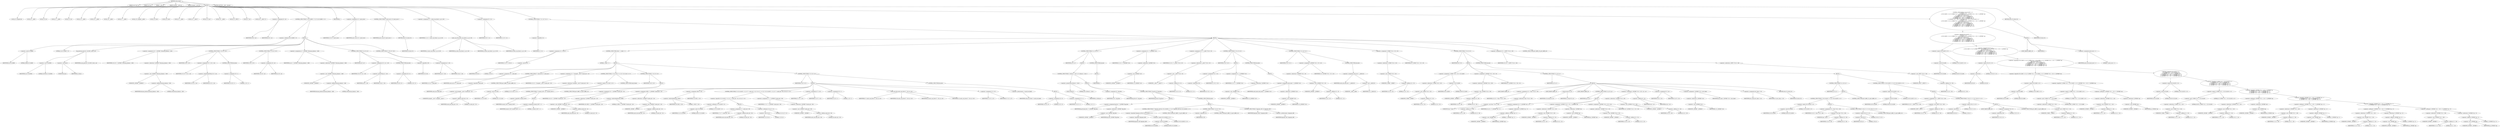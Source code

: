 digraph cache_insert {  
"1000120" [label = "(METHOD,cache_insert)" ]
"1000121" [label = "(PARAM,const char *a1)" ]
"1000122" [label = "(PARAM,void *cp)" ]
"1000123" [label = "(PARAM,__int64 a3)" ]
"1000124" [label = "(PARAM,unsigned __int64 a4)" ]
"1000125" [label = "(PARAM,unsigned __int16 a5)" ]
"1000126" [label = "(BLOCK,,)" ]
"1000127" [label = "(LOCAL,v8: unsigned int)" ]
"1000128" [label = "(LOCAL,v9: __int64)" ]
"1000129" [label = "(LOCAL,v10: int)" ]
"1000130" [label = "(LOCAL,v11: __int64)" ]
"1000131" [label = "(LOCAL,v13: int)" ]
"1000132" [label = "(LOCAL,v14: __int64)" ]
"1000133" [label = "(LOCAL,v15: __int64)" ]
"1000134" [label = "(LOCAL,v16: __int64)" ]
"1000135" [label = "(LOCAL,v17: __int64)" ]
"1000136" [label = "(LOCAL,v18: unsigned __int64)" ]
"1000137" [label = "(LOCAL,v19: bool)" ]
"1000138" [label = "(LOCAL,v20: bool)" ]
"1000139" [label = "(LOCAL,v21: __int64)" ]
"1000140" [label = "(LOCAL,v22: __int64 *)" ]
"1000141" [label = "(LOCAL,v23: char *)" ]
"1000142" [label = "(LOCAL,v24: __int64)" ]
"1000143" [label = "(LOCAL,v25: _BYTE *)" ]
"1000144" [label = "(LOCAL,v27: int)" ]
"1000145" [label = "(LOCAL,v28: __int64 [ 2 ])" ]
"1000146" [label = "(<operator>.assignment,v8 = a5)" ]
"1000147" [label = "(IDENTIFIER,v8,v8 = a5)" ]
"1000148" [label = "(IDENTIFIER,a5,v8 = a5)" ]
"1000149" [label = "(CONTROL_STRUCTURE,if ( (a5 & 0x980) != 0 ),if ( (a5 & 0x980) != 0 ))" ]
"1000150" [label = "(<operator>.notEquals,(a5 & 0x980) != 0)" ]
"1000151" [label = "(<operator>.and,a5 & 0x980)" ]
"1000152" [label = "(IDENTIFIER,a5,a5 & 0x980)" ]
"1000153" [label = "(LITERAL,0x980,a5 & 0x980)" ]
"1000154" [label = "(LITERAL,0,(a5 & 0x980) != 0)" ]
"1000155" [label = "(BLOCK,,)" ]
"1000156" [label = "(log_query,log_query(a5 | 0x10000, (int)a1, cp))" ]
"1000157" [label = "(<operator>.or,a5 | 0x10000)" ]
"1000158" [label = "(IDENTIFIER,a5,a5 | 0x10000)" ]
"1000159" [label = "(LITERAL,0x10000,a5 | 0x10000)" ]
"1000160" [label = "(<operator>.cast,(int)a1)" ]
"1000161" [label = "(UNKNOWN,int,int)" ]
"1000162" [label = "(IDENTIFIER,a1,(int)a1)" ]
"1000163" [label = "(IDENTIFIER,cp,log_query(a5 | 0x10000, (int)a1, cp))" ]
"1000164" [label = "(<operator>.assignment,v18 = *(_QWORD *)(dnsmasq_daemon + 456))" ]
"1000165" [label = "(IDENTIFIER,v18,v18 = *(_QWORD *)(dnsmasq_daemon + 456))" ]
"1000166" [label = "(<operator>.indirection,*(_QWORD *)(dnsmasq_daemon + 456))" ]
"1000167" [label = "(<operator>.cast,(_QWORD *)(dnsmasq_daemon + 456))" ]
"1000168" [label = "(UNKNOWN,_QWORD *,_QWORD *)" ]
"1000169" [label = "(<operator>.addition,dnsmasq_daemon + 456)" ]
"1000170" [label = "(IDENTIFIER,dnsmasq_daemon,dnsmasq_daemon + 456)" ]
"1000171" [label = "(LITERAL,456,dnsmasq_daemon + 456)" ]
"1000172" [label = "(CONTROL_STRUCTURE,if ( v18 ),if ( v18 ))" ]
"1000173" [label = "(IDENTIFIER,v18,if ( v18 ))" ]
"1000174" [label = "(<operator>.assignment,v19 = v18 >= a4)" ]
"1000175" [label = "(IDENTIFIER,v19,v19 = v18 >= a4)" ]
"1000176" [label = "(<operator>.greaterEqualsThan,v18 >= a4)" ]
"1000177" [label = "(IDENTIFIER,v18,v18 >= a4)" ]
"1000178" [label = "(IDENTIFIER,a4,v18 >= a4)" ]
"1000179" [label = "(CONTROL_STRUCTURE,else,else)" ]
"1000180" [label = "(<operator>.assignment,v19 = 1)" ]
"1000181" [label = "(IDENTIFIER,v19,v19 = 1)" ]
"1000182" [label = "(LITERAL,1,v19 = 1)" ]
"1000183" [label = "(CONTROL_STRUCTURE,if ( v19 ),if ( v19 ))" ]
"1000184" [label = "(IDENTIFIER,v19,if ( v19 ))" ]
"1000185" [label = "(<operator>.assignment,v18 = a4)" ]
"1000186" [label = "(IDENTIFIER,v18,v18 = a4)" ]
"1000187" [label = "(IDENTIFIER,a4,v18 = a4)" ]
"1000188" [label = "(<operator>.assignment,a4 = *(_QWORD *)(dnsmasq_daemon + 448))" ]
"1000189" [label = "(IDENTIFIER,a4,a4 = *(_QWORD *)(dnsmasq_daemon + 448))" ]
"1000190" [label = "(<operator>.indirection,*(_QWORD *)(dnsmasq_daemon + 448))" ]
"1000191" [label = "(<operator>.cast,(_QWORD *)(dnsmasq_daemon + 448))" ]
"1000192" [label = "(UNKNOWN,_QWORD *,_QWORD *)" ]
"1000193" [label = "(<operator>.addition,dnsmasq_daemon + 448)" ]
"1000194" [label = "(IDENTIFIER,dnsmasq_daemon,dnsmasq_daemon + 448)" ]
"1000195" [label = "(LITERAL,448,dnsmasq_daemon + 448)" ]
"1000196" [label = "(CONTROL_STRUCTURE,if ( a4 ),if ( a4 ))" ]
"1000197" [label = "(IDENTIFIER,a4,if ( a4 ))" ]
"1000198" [label = "(<operator>.assignment,v20 = a4 > v18)" ]
"1000199" [label = "(IDENTIFIER,v20,v20 = a4 > v18)" ]
"1000200" [label = "(<operator>.greaterThan,a4 > v18)" ]
"1000201" [label = "(IDENTIFIER,a4,a4 > v18)" ]
"1000202" [label = "(IDENTIFIER,v18,a4 > v18)" ]
"1000203" [label = "(CONTROL_STRUCTURE,else,else)" ]
"1000204" [label = "(<operator>.assignment,v20 = 0)" ]
"1000205" [label = "(IDENTIFIER,v20,v20 = 0)" ]
"1000206" [label = "(LITERAL,0,v20 = 0)" ]
"1000207" [label = "(CONTROL_STRUCTURE,if ( !v20 ),if ( !v20 ))" ]
"1000208" [label = "(<operator>.logicalNot,!v20)" ]
"1000209" [label = "(IDENTIFIER,v20,!v20)" ]
"1000210" [label = "(<operator>.assignment,a4 = v18)" ]
"1000211" [label = "(IDENTIFIER,a4,a4 = v18)" ]
"1000212" [label = "(IDENTIFIER,v18,a4 = v18)" ]
"1000213" [label = "(IDENTIFIER,L,)" ]
"1000214" [label = "(<operator>.assignment,v10 = insert_error)" ]
"1000215" [label = "(IDENTIFIER,v10,v10 = insert_error)" ]
"1000216" [label = "(IDENTIFIER,insert_error,v10 = insert_error)" ]
"1000217" [label = "(CONTROL_STRUCTURE,if ( insert_error ),if ( insert_error ))" ]
"1000218" [label = "(IDENTIFIER,insert_error,if ( insert_error ))" ]
"1000219" [label = "(RETURN,return v9;,return v9;)" ]
"1000220" [label = "(IDENTIFIER,v9,return v9;)" ]
"1000221" [label = "(<operator>.assignment,v11 = cache_scan_free(a1, cp, a3, v8))" ]
"1000222" [label = "(IDENTIFIER,v11,v11 = cache_scan_free(a1, cp, a3, v8))" ]
"1000223" [label = "(cache_scan_free,cache_scan_free(a1, cp, a3, v8))" ]
"1000224" [label = "(IDENTIFIER,a1,cache_scan_free(a1, cp, a3, v8))" ]
"1000225" [label = "(IDENTIFIER,cp,cache_scan_free(a1, cp, a3, v8))" ]
"1000226" [label = "(IDENTIFIER,a3,cache_scan_free(a1, cp, a3, v8))" ]
"1000227" [label = "(IDENTIFIER,v8,cache_scan_free(a1, cp, a3, v8))" ]
"1000228" [label = "(<operator>.assignment,v9 = v11)" ]
"1000229" [label = "(IDENTIFIER,v9,v9 = v11)" ]
"1000230" [label = "(IDENTIFIER,v11,v9 = v11)" ]
"1000231" [label = "(CONTROL_STRUCTURE,if ( !v11 ),if ( !v11 ))" ]
"1000232" [label = "(<operator>.logicalNot,!v11)" ]
"1000233" [label = "(IDENTIFIER,v11,!v11)" ]
"1000234" [label = "(BLOCK,,)" ]
"1000235" [label = "(<operator>.assignment,v13 = v8 & 4)" ]
"1000236" [label = "(IDENTIFIER,v13,v13 = v8 & 4)" ]
"1000237" [label = "(<operator>.and,v8 & 4)" ]
"1000238" [label = "(IDENTIFIER,v8,v8 & 4)" ]
"1000239" [label = "(LITERAL,4,v8 & 4)" ]
"1000240" [label = "(CONTROL_STRUCTURE,while ( 1 ),while ( 1 ))" ]
"1000241" [label = "(LITERAL,1,while ( 1 ))" ]
"1000242" [label = "(BLOCK,,)" ]
"1000243" [label = "(<operator>.assignment,v14 = cache_tail)" ]
"1000244" [label = "(IDENTIFIER,v14,v14 = cache_tail)" ]
"1000245" [label = "(IDENTIFIER,cache_tail,v14 = cache_tail)" ]
"1000246" [label = "(CONTROL_STRUCTURE,if ( !cache_tail ),if ( !cache_tail ))" ]
"1000247" [label = "(<operator>.logicalNot,!cache_tail)" ]
"1000248" [label = "(IDENTIFIER,cache_tail,!cache_tail)" ]
"1000249" [label = "(CONTROL_STRUCTURE,goto LABEL_24;,goto LABEL_24;)" ]
"1000250" [label = "(<operator>.assignment,v15 = *(unsigned __int16 *)(cache_tail + 52))" ]
"1000251" [label = "(IDENTIFIER,v15,v15 = *(unsigned __int16 *)(cache_tail + 52))" ]
"1000252" [label = "(<operator>.indirection,*(unsigned __int16 *)(cache_tail + 52))" ]
"1000253" [label = "(<operator>.cast,(unsigned __int16 *)(cache_tail + 52))" ]
"1000254" [label = "(UNKNOWN,unsigned __int16 *,unsigned __int16 *)" ]
"1000255" [label = "(<operator>.addition,cache_tail + 52)" ]
"1000256" [label = "(IDENTIFIER,cache_tail,cache_tail + 52)" ]
"1000257" [label = "(LITERAL,52,cache_tail + 52)" ]
"1000258" [label = "(CONTROL_STRUCTURE,if ( (v15 & 0xC) == 0 ),if ( (v15 & 0xC) == 0 ))" ]
"1000259" [label = "(<operator>.equals,(v15 & 0xC) == 0)" ]
"1000260" [label = "(<operator>.and,v15 & 0xC)" ]
"1000261" [label = "(IDENTIFIER,v15,v15 & 0xC)" ]
"1000262" [label = "(LITERAL,0xC,v15 & 0xC)" ]
"1000263" [label = "(LITERAL,0,(v15 & 0xC) == 0)" ]
"1000264" [label = "(CONTROL_STRUCTURE,break;,break;)" ]
"1000265" [label = "(CONTROL_STRUCTURE,if ( v10 ),if ( v10 ))" ]
"1000266" [label = "(IDENTIFIER,v10,if ( v10 ))" ]
"1000267" [label = "(BLOCK,,)" ]
"1000268" [label = "(CONTROL_STRUCTURE,if ( !warned_10207 ),if ( !warned_10207 ))" ]
"1000269" [label = "(<operator>.logicalNot,!warned_10207)" ]
"1000270" [label = "(IDENTIFIER,warned_10207,!warned_10207)" ]
"1000271" [label = "(BLOCK,,)" ]
"1000272" [label = "(<operator>.assignment,warned_10207 = 1)" ]
"1000273" [label = "(IDENTIFIER,warned_10207,warned_10207 = 1)" ]
"1000274" [label = "(LITERAL,1,warned_10207 = 1)" ]
"1000275" [label = "(CONTROL_STRUCTURE,goto LABEL_24;,goto LABEL_24;)" ]
"1000276" [label = "(CONTROL_STRUCTURE,if ( v13 ),if ( v13 ))" ]
"1000277" [label = "(IDENTIFIER,v13,if ( v13 ))" ]
"1000278" [label = "(BLOCK,,)" ]
"1000279" [label = "(<operator>.assignment,v16 = *(_QWORD *)(cache_tail + 32))" ]
"1000280" [label = "(IDENTIFIER,v16,v16 = *(_QWORD *)(cache_tail + 32))" ]
"1000281" [label = "(<operator>.indirection,*(_QWORD *)(cache_tail + 32))" ]
"1000282" [label = "(<operator>.cast,(_QWORD *)(cache_tail + 32))" ]
"1000283" [label = "(UNKNOWN,_QWORD *,_QWORD *)" ]
"1000284" [label = "(<operator>.addition,cache_tail + 32)" ]
"1000285" [label = "(IDENTIFIER,cache_tail,cache_tail + 32)" ]
"1000286" [label = "(LITERAL,32,cache_tail + 32)" ]
"1000287" [label = "(<operator>.assignment,v28[0] = *(_QWORD *)(cache_tail + 24))" ]
"1000288" [label = "(<operator>.indirectIndexAccess,v28[0])" ]
"1000289" [label = "(IDENTIFIER,v28,v28[0] = *(_QWORD *)(cache_tail + 24))" ]
"1000290" [label = "(LITERAL,0,v28[0] = *(_QWORD *)(cache_tail + 24))" ]
"1000291" [label = "(<operator>.indirection,*(_QWORD *)(cache_tail + 24))" ]
"1000292" [label = "(<operator>.cast,(_QWORD *)(cache_tail + 24))" ]
"1000293" [label = "(UNKNOWN,_QWORD *,_QWORD *)" ]
"1000294" [label = "(<operator>.addition,cache_tail + 24)" ]
"1000295" [label = "(IDENTIFIER,cache_tail,cache_tail + 24)" ]
"1000296" [label = "(LITERAL,24,cache_tail + 24)" ]
"1000297" [label = "(<operator>.assignment,v28[1] = v16)" ]
"1000298" [label = "(<operator>.indirectIndexAccess,v28[1])" ]
"1000299" [label = "(IDENTIFIER,v28,v28[1] = v16)" ]
"1000300" [label = "(LITERAL,1,v28[1] = v16)" ]
"1000301" [label = "(IDENTIFIER,v16,v28[1] = v16)" ]
"1000302" [label = "(CONTROL_STRUCTURE,if ( (v15 & 0x200) != 0 || (v17 = cache_tail + 56, (v15 & 2) != 0) ),if ( (v15 & 0x200) != 0 || (v17 = cache_tail + 56, (v15 & 2) != 0) ))" ]
"1000303" [label = "(<operator>.logicalOr,(v15 & 0x200) != 0 || (v17 = cache_tail + 56, (v15 & 2) != 0))" ]
"1000304" [label = "(<operator>.notEquals,(v15 & 0x200) != 0)" ]
"1000305" [label = "(<operator>.and,v15 & 0x200)" ]
"1000306" [label = "(IDENTIFIER,v15,v15 & 0x200)" ]
"1000307" [label = "(LITERAL,0x200,v15 & 0x200)" ]
"1000308" [label = "(LITERAL,0,(v15 & 0x200) != 0)" ]
"1000309" [label = "(BLOCK,,)" ]
"1000310" [label = "(<operator>.assignment,v17 = cache_tail + 56)" ]
"1000311" [label = "(IDENTIFIER,v17,v17 = cache_tail + 56)" ]
"1000312" [label = "(<operator>.addition,cache_tail + 56)" ]
"1000313" [label = "(IDENTIFIER,cache_tail,cache_tail + 56)" ]
"1000314" [label = "(LITERAL,56,cache_tail + 56)" ]
"1000315" [label = "(<operator>.notEquals,(v15 & 2) != 0)" ]
"1000316" [label = "(<operator>.and,v15 & 2)" ]
"1000317" [label = "(IDENTIFIER,v15,v15 & 2)" ]
"1000318" [label = "(LITERAL,2,v15 & 2)" ]
"1000319" [label = "(LITERAL,0,(v15 & 2) != 0)" ]
"1000320" [label = "(<operator>.assignment,v17 = *(_QWORD *)(cache_tail + 56))" ]
"1000321" [label = "(IDENTIFIER,v17,v17 = *(_QWORD *)(cache_tail + 56))" ]
"1000322" [label = "(<operator>.indirection,*(_QWORD *)(cache_tail + 56))" ]
"1000323" [label = "(<operator>.cast,(_QWORD *)(cache_tail + 56))" ]
"1000324" [label = "(UNKNOWN,_QWORD *,_QWORD *)" ]
"1000325" [label = "(<operator>.addition,cache_tail + 56)" ]
"1000326" [label = "(IDENTIFIER,cache_tail,cache_tail + 56)" ]
"1000327" [label = "(LITERAL,56,cache_tail + 56)" ]
"1000328" [label = "(<operator>.assignment,v27 = v13)" ]
"1000329" [label = "(IDENTIFIER,v27,v27 = v13)" ]
"1000330" [label = "(IDENTIFIER,v13,v27 = v13)" ]
"1000331" [label = "(<operator>.assignment,v10 = 1)" ]
"1000332" [label = "(IDENTIFIER,v10,v10 = 1)" ]
"1000333" [label = "(LITERAL,1,v10 = 1)" ]
"1000334" [label = "(cache_scan_free,cache_scan_free(v17, v28, a3, v15))" ]
"1000335" [label = "(IDENTIFIER,v17,cache_scan_free(v17, v28, a3, v15))" ]
"1000336" [label = "(IDENTIFIER,v28,cache_scan_free(v17, v28, a3, v15))" ]
"1000337" [label = "(IDENTIFIER,a3,cache_scan_free(v17, v28, a3, v15))" ]
"1000338" [label = "(IDENTIFIER,v15,cache_scan_free(v17, v28, a3, v15))" ]
"1000339" [label = "(<operator>.assignment,v13 = v27)" ]
"1000340" [label = "(IDENTIFIER,v13,v13 = v27)" ]
"1000341" [label = "(IDENTIFIER,v27,v13 = v27)" ]
"1000342" [label = "(<operator>.preIncrement,++cache_live_freed)" ]
"1000343" [label = "(IDENTIFIER,cache_live_freed,++cache_live_freed)" ]
"1000344" [label = "(CONTROL_STRUCTURE,else,else)" ]
"1000345" [label = "(BLOCK,,)" ]
"1000346" [label = "(<operator>.assignment,v10 = 0)" ]
"1000347" [label = "(IDENTIFIER,v10,v10 = 0)" ]
"1000348" [label = "(LITERAL,0,v10 = 0)" ]
"1000349" [label = "(<operator>.assignment,v13 = 1)" ]
"1000350" [label = "(IDENTIFIER,v13,v13 = 1)" ]
"1000351" [label = "(LITERAL,1,v13 = 1)" ]
"1000352" [label = "(CONTROL_STRUCTURE,if ( a1 ),if ( a1 ))" ]
"1000353" [label = "(IDENTIFIER,a1,if ( a1 ))" ]
"1000354" [label = "(BLOCK,,)" ]
"1000355" [label = "(CONTROL_STRUCTURE,if ( strlen(a1) > 0x31 ),if ( strlen(a1) > 0x31 ))" ]
"1000356" [label = "(<operator>.greaterThan,strlen(a1) > 0x31)" ]
"1000357" [label = "(strlen,strlen(a1))" ]
"1000358" [label = "(IDENTIFIER,a1,strlen(a1))" ]
"1000359" [label = "(LITERAL,0x31,strlen(a1) > 0x31)" ]
"1000360" [label = "(BLOCK,,)" ]
"1000361" [label = "(<operator>.assignment,v9 = big_free)" ]
"1000362" [label = "(IDENTIFIER,v9,v9 = big_free)" ]
"1000363" [label = "(IDENTIFIER,big_free,v9 = big_free)" ]
"1000364" [label = "(CONTROL_STRUCTURE,if ( big_free ),if ( big_free ))" ]
"1000365" [label = "(IDENTIFIER,big_free,if ( big_free ))" ]
"1000366" [label = "(BLOCK,,)" ]
"1000367" [label = "(<operator>.assignment,big_free = *(_QWORD *)big_free)" ]
"1000368" [label = "(IDENTIFIER,big_free,big_free = *(_QWORD *)big_free)" ]
"1000369" [label = "(<operator>.indirection,*(_QWORD *)big_free)" ]
"1000370" [label = "(<operator>.cast,(_QWORD *)big_free)" ]
"1000371" [label = "(UNKNOWN,_QWORD *,_QWORD *)" ]
"1000372" [label = "(IDENTIFIER,big_free,(_QWORD *)big_free)" ]
"1000373" [label = "(CONTROL_STRUCTURE,else,else)" ]
"1000374" [label = "(BLOCK,,)" ]
"1000375" [label = "(CONTROL_STRUCTURE,if ( !bignames_left && (v8 & 0x5000) == 0 ),if ( !bignames_left && (v8 & 0x5000) == 0 ))" ]
"1000376" [label = "(<operator>.logicalAnd,!bignames_left && (v8 & 0x5000) == 0)" ]
"1000377" [label = "(<operator>.logicalNot,!bignames_left)" ]
"1000378" [label = "(IDENTIFIER,bignames_left,!bignames_left)" ]
"1000379" [label = "(<operator>.equals,(v8 & 0x5000) == 0)" ]
"1000380" [label = "(<operator>.and,v8 & 0x5000)" ]
"1000381" [label = "(IDENTIFIER,v8,v8 & 0x5000)" ]
"1000382" [label = "(LITERAL,0x5000,v8 & 0x5000)" ]
"1000383" [label = "(LITERAL,0,(v8 & 0x5000) == 0)" ]
"1000384" [label = "(CONTROL_STRUCTURE,goto LABEL_24;,goto LABEL_24;)" ]
"1000385" [label = "(CONTROL_STRUCTURE,if ( !v9 ),if ( !v9 ))" ]
"1000386" [label = "(<operator>.logicalNot,!v9)" ]
"1000387" [label = "(IDENTIFIER,v9,!v9)" ]
"1000388" [label = "(CONTROL_STRUCTURE,goto LABEL_24;,goto LABEL_24;)" ]
"1000389" [label = "(CONTROL_STRUCTURE,if ( bignames_left ),if ( bignames_left ))" ]
"1000390" [label = "(IDENTIFIER,bignames_left,if ( bignames_left ))" ]
"1000391" [label = "(<operator>.preDecrement,--bignames_left)" ]
"1000392" [label = "(IDENTIFIER,bignames_left,--bignames_left)" ]
"1000393" [label = "(CONTROL_STRUCTURE,else,else)" ]
"1000394" [label = "(BLOCK,,)" ]
"1000395" [label = "(IDENTIFIER,L,)" ]
"1000396" [label = "(<operator>.assignment,v21 = *(_QWORD *)v14)" ]
"1000397" [label = "(IDENTIFIER,v21,v21 = *(_QWORD *)v14)" ]
"1000398" [label = "(<operator>.indirection,*(_QWORD *)v14)" ]
"1000399" [label = "(<operator>.cast,(_QWORD *)v14)" ]
"1000400" [label = "(UNKNOWN,_QWORD *,_QWORD *)" ]
"1000401" [label = "(IDENTIFIER,v14,(_QWORD *)v14)" ]
"1000402" [label = "(<operator>.assignment,v22 = *(__int64 **)(v14 + 8))" ]
"1000403" [label = "(IDENTIFIER,v22,v22 = *(__int64 **)(v14 + 8))" ]
"1000404" [label = "(<operator>.indirection,*(__int64 **)(v14 + 8))" ]
"1000405" [label = "(<operator>.cast,(__int64 **)(v14 + 8))" ]
"1000406" [label = "(UNKNOWN,__int64 **,__int64 **)" ]
"1000407" [label = "(<operator>.addition,v14 + 8)" ]
"1000408" [label = "(IDENTIFIER,v14,v14 + 8)" ]
"1000409" [label = "(LITERAL,8,v14 + 8)" ]
"1000410" [label = "(CONTROL_STRUCTURE,if ( v22 ),if ( v22 ))" ]
"1000411" [label = "(IDENTIFIER,v22,if ( v22 ))" ]
"1000412" [label = "(BLOCK,,)" ]
"1000413" [label = "(<operator>.assignment,*v22 = v21)" ]
"1000414" [label = "(<operator>.indirection,*v22)" ]
"1000415" [label = "(IDENTIFIER,v22,*v22 = v21)" ]
"1000416" [label = "(IDENTIFIER,v21,*v22 = v21)" ]
"1000417" [label = "(<operator>.assignment,v21 = *(_QWORD *)v14)" ]
"1000418" [label = "(IDENTIFIER,v21,v21 = *(_QWORD *)v14)" ]
"1000419" [label = "(<operator>.indirection,*(_QWORD *)v14)" ]
"1000420" [label = "(<operator>.cast,(_QWORD *)v14)" ]
"1000421" [label = "(UNKNOWN,_QWORD *,_QWORD *)" ]
"1000422" [label = "(IDENTIFIER,v14,(_QWORD *)v14)" ]
"1000423" [label = "(CONTROL_STRUCTURE,else,else)" ]
"1000424" [label = "(BLOCK,,)" ]
"1000425" [label = "(<operator>.assignment,cache_head = *(_QWORD *)v14)" ]
"1000426" [label = "(IDENTIFIER,cache_head,cache_head = *(_QWORD *)v14)" ]
"1000427" [label = "(<operator>.indirection,*(_QWORD *)v14)" ]
"1000428" [label = "(<operator>.cast,(_QWORD *)v14)" ]
"1000429" [label = "(UNKNOWN,_QWORD *,_QWORD *)" ]
"1000430" [label = "(IDENTIFIER,v14,(_QWORD *)v14)" ]
"1000431" [label = "(CONTROL_STRUCTURE,if ( v21 ),if ( v21 ))" ]
"1000432" [label = "(IDENTIFIER,v21,if ( v21 ))" ]
"1000433" [label = "(<operator>.assignment,*(_QWORD *)(v21 + 8) = v22)" ]
"1000434" [label = "(<operator>.indirection,*(_QWORD *)(v21 + 8))" ]
"1000435" [label = "(<operator>.cast,(_QWORD *)(v21 + 8))" ]
"1000436" [label = "(UNKNOWN,_QWORD *,_QWORD *)" ]
"1000437" [label = "(<operator>.addition,v21 + 8)" ]
"1000438" [label = "(IDENTIFIER,v21,v21 + 8)" ]
"1000439" [label = "(LITERAL,8,v21 + 8)" ]
"1000440" [label = "(IDENTIFIER,v22,*(_QWORD *)(v21 + 8) = v22)" ]
"1000441" [label = "(CONTROL_STRUCTURE,else,else)" ]
"1000442" [label = "(<operator>.assignment,cache_tail = (__int64)v22)" ]
"1000443" [label = "(IDENTIFIER,cache_tail,cache_tail = (__int64)v22)" ]
"1000444" [label = "(<operator>.cast,(__int64)v22)" ]
"1000445" [label = "(UNKNOWN,__int64,__int64)" ]
"1000446" [label = "(IDENTIFIER,v22,(__int64)v22)" ]
"1000447" [label = "(<operator>.assignment,*(_WORD *)(v14 + 52) = v8)" ]
"1000448" [label = "(<operator>.indirection,*(_WORD *)(v14 + 52))" ]
"1000449" [label = "(<operator>.cast,(_WORD *)(v14 + 52))" ]
"1000450" [label = "(UNKNOWN,_WORD *,_WORD *)" ]
"1000451" [label = "(<operator>.addition,v14 + 52)" ]
"1000452" [label = "(IDENTIFIER,v14,v14 + 52)" ]
"1000453" [label = "(LITERAL,52,v14 + 52)" ]
"1000454" [label = "(IDENTIFIER,v8,*(_WORD *)(v14 + 52) = v8)" ]
"1000455" [label = "(CONTROL_STRUCTURE,if ( v9 ),if ( v9 ))" ]
"1000456" [label = "(IDENTIFIER,v9,if ( v9 ))" ]
"1000457" [label = "(BLOCK,,)" ]
"1000458" [label = "(<operator>.assignment,*(_WORD *)(v14 + 52) = v8 | 0x200)" ]
"1000459" [label = "(<operator>.indirection,*(_WORD *)(v14 + 52))" ]
"1000460" [label = "(<operator>.cast,(_WORD *)(v14 + 52))" ]
"1000461" [label = "(UNKNOWN,_WORD *,_WORD *)" ]
"1000462" [label = "(<operator>.addition,v14 + 52)" ]
"1000463" [label = "(IDENTIFIER,v14,v14 + 52)" ]
"1000464" [label = "(LITERAL,52,v14 + 52)" ]
"1000465" [label = "(<operator>.or,v8 | 0x200)" ]
"1000466" [label = "(IDENTIFIER,v8,v8 | 0x200)" ]
"1000467" [label = "(LITERAL,0x200,v8 | 0x200)" ]
"1000468" [label = "(<operator>.assignment,*(_QWORD *)(v14 + 56) = v9)" ]
"1000469" [label = "(<operator>.indirection,*(_QWORD *)(v14 + 56))" ]
"1000470" [label = "(<operator>.cast,(_QWORD *)(v14 + 56))" ]
"1000471" [label = "(UNKNOWN,_QWORD *,_QWORD *)" ]
"1000472" [label = "(<operator>.addition,v14 + 56)" ]
"1000473" [label = "(IDENTIFIER,v14,v14 + 56)" ]
"1000474" [label = "(LITERAL,56,v14 + 56)" ]
"1000475" [label = "(IDENTIFIER,v9,*(_QWORD *)(v14 + 56) = v9)" ]
"1000476" [label = "(CONTROL_STRUCTURE,if ( a1 ),if ( a1 ))" ]
"1000477" [label = "(IDENTIFIER,a1,if ( a1 ))" ]
"1000478" [label = "(BLOCK,,)" ]
"1000479" [label = "(JUMP_TARGET,LABEL_52)" ]
"1000480" [label = "(<operator>.assignment,v23 = *(char **)(v14 + 56))" ]
"1000481" [label = "(IDENTIFIER,v23,v23 = *(char **)(v14 + 56))" ]
"1000482" [label = "(<operator>.indirection,*(char **)(v14 + 56))" ]
"1000483" [label = "(<operator>.cast,(char **)(v14 + 56))" ]
"1000484" [label = "(UNKNOWN,char **,char **)" ]
"1000485" [label = "(<operator>.addition,v14 + 56)" ]
"1000486" [label = "(IDENTIFIER,v14,v14 + 56)" ]
"1000487" [label = "(LITERAL,56,v14 + 56)" ]
"1000488" [label = "(JUMP_TARGET,LABEL_53)" ]
"1000489" [label = "(strcpy,strcpy(v23, a1))" ]
"1000490" [label = "(IDENTIFIER,v23,strcpy(v23, a1))" ]
"1000491" [label = "(IDENTIFIER,a1,strcpy(v23, a1))" ]
"1000492" [label = "(JUMP_TARGET,LABEL_54)" ]
"1000493" [label = "(CONTROL_STRUCTURE,if ( cp ),if ( cp ))" ]
"1000494" [label = "(IDENTIFIER,cp,if ( cp ))" ]
"1000495" [label = "(BLOCK,,)" ]
"1000496" [label = "(<operator>.assignment,v24 = *((_QWORD *)cp + 1))" ]
"1000497" [label = "(IDENTIFIER,v24,v24 = *((_QWORD *)cp + 1))" ]
"1000498" [label = "(<operator>.indirection,*((_QWORD *)cp + 1))" ]
"1000499" [label = "(<operator>.addition,(_QWORD *)cp + 1)" ]
"1000500" [label = "(<operator>.cast,(_QWORD *)cp)" ]
"1000501" [label = "(UNKNOWN,_QWORD *,_QWORD *)" ]
"1000502" [label = "(IDENTIFIER,cp,(_QWORD *)cp)" ]
"1000503" [label = "(LITERAL,1,(_QWORD *)cp + 1)" ]
"1000504" [label = "(<operator>.assignment,*(_QWORD *)(v14 + 24) = *(_QWORD *)cp)" ]
"1000505" [label = "(<operator>.indirection,*(_QWORD *)(v14 + 24))" ]
"1000506" [label = "(<operator>.cast,(_QWORD *)(v14 + 24))" ]
"1000507" [label = "(UNKNOWN,_QWORD *,_QWORD *)" ]
"1000508" [label = "(<operator>.addition,v14 + 24)" ]
"1000509" [label = "(IDENTIFIER,v14,v14 + 24)" ]
"1000510" [label = "(LITERAL,24,v14 + 24)" ]
"1000511" [label = "(<operator>.indirection,*(_QWORD *)cp)" ]
"1000512" [label = "(<operator>.cast,(_QWORD *)cp)" ]
"1000513" [label = "(UNKNOWN,_QWORD *,_QWORD *)" ]
"1000514" [label = "(IDENTIFIER,cp,(_QWORD *)cp)" ]
"1000515" [label = "(<operator>.assignment,*(_QWORD *)(v14 + 32) = v24)" ]
"1000516" [label = "(<operator>.indirection,*(_QWORD *)(v14 + 32))" ]
"1000517" [label = "(<operator>.cast,(_QWORD *)(v14 + 32))" ]
"1000518" [label = "(UNKNOWN,_QWORD *,_QWORD *)" ]
"1000519" [label = "(<operator>.addition,v14 + 32)" ]
"1000520" [label = "(IDENTIFIER,v14,v14 + 32)" ]
"1000521" [label = "(LITERAL,32,v14 + 32)" ]
"1000522" [label = "(IDENTIFIER,v24,*(_QWORD *)(v14 + 32) = v24)" ]
"1000523" [label = "(<operator>.assignment,*(_QWORD *)(v14 + 40) = a4 + a3)" ]
"1000524" [label = "(<operator>.indirection,*(_QWORD *)(v14 + 40))" ]
"1000525" [label = "(<operator>.cast,(_QWORD *)(v14 + 40))" ]
"1000526" [label = "(UNKNOWN,_QWORD *,_QWORD *)" ]
"1000527" [label = "(<operator>.addition,v14 + 40)" ]
"1000528" [label = "(IDENTIFIER,v14,v14 + 40)" ]
"1000529" [label = "(LITERAL,40,v14 + 40)" ]
"1000530" [label = "(<operator>.addition,a4 + a3)" ]
"1000531" [label = "(IDENTIFIER,a4,a4 + a3)" ]
"1000532" [label = "(IDENTIFIER,a3,a4 + a3)" ]
"1000533" [label = "(<operator>.assignment,v9 = v14)" ]
"1000534" [label = "(IDENTIFIER,v9,v9 = v14)" ]
"1000535" [label = "(IDENTIFIER,v14,v9 = v14)" ]
"1000536" [label = "(<operator>.assignment,*(_QWORD *)v14 = new_chain)" ]
"1000537" [label = "(<operator>.indirection,*(_QWORD *)v14)" ]
"1000538" [label = "(<operator>.cast,(_QWORD *)v14)" ]
"1000539" [label = "(UNKNOWN,_QWORD *,_QWORD *)" ]
"1000540" [label = "(IDENTIFIER,v14,(_QWORD *)v14)" ]
"1000541" [label = "(IDENTIFIER,new_chain,*(_QWORD *)v14 = new_chain)" ]
"1000542" [label = "(<operator>.assignment,new_chain = v14)" ]
"1000543" [label = "(IDENTIFIER,new_chain,new_chain = v14)" ]
"1000544" [label = "(IDENTIFIER,v14,new_chain = v14)" ]
"1000545" [label = "(RETURN,return v9;,return v9;)" ]
"1000546" [label = "(IDENTIFIER,v9,return v9;)" ]
"1000547" [label = "(CONTROL_STRUCTURE,else,else)" ]
"1000548" [label = "(BLOCK,,)" ]
"1000549" [label = "(CONTROL_STRUCTURE,if ( a1 ),if ( a1 ))" ]
"1000550" [label = "(IDENTIFIER,a1,if ( a1 ))" ]
"1000551" [label = "(BLOCK,,)" ]
"1000552" [label = "(CONTROL_STRUCTURE,if ( (v8 & 0x200) == 0 ),if ( (v8 & 0x200) == 0 ))" ]
"1000553" [label = "(<operator>.equals,(v8 & 0x200) == 0)" ]
"1000554" [label = "(<operator>.and,v8 & 0x200)" ]
"1000555" [label = "(IDENTIFIER,v8,v8 & 0x200)" ]
"1000556" [label = "(LITERAL,0x200,v8 & 0x200)" ]
"1000557" [label = "(LITERAL,0,(v8 & 0x200) == 0)" ]
"1000558" [label = "(BLOCK,,)" ]
"1000559" [label = "(<operator>.assignment,v23 = (char *)(v14 + 56))" ]
"1000560" [label = "(IDENTIFIER,v23,v23 = (char *)(v14 + 56))" ]
"1000561" [label = "(<operator>.cast,(char *)(v14 + 56))" ]
"1000562" [label = "(UNKNOWN,char *,char *)" ]
"1000563" [label = "(<operator>.addition,v14 + 56)" ]
"1000564" [label = "(IDENTIFIER,v14,v14 + 56)" ]
"1000565" [label = "(LITERAL,56,v14 + 56)" ]
"1000566" [label = "(CONTROL_STRUCTURE,if ( (v8 & 2) == 0 ),if ( (v8 & 2) == 0 ))" ]
"1000567" [label = "(<operator>.equals,(v8 & 2) == 0)" ]
"1000568" [label = "(<operator>.and,v8 & 2)" ]
"1000569" [label = "(IDENTIFIER,v8,v8 & 2)" ]
"1000570" [label = "(LITERAL,2,v8 & 2)" ]
"1000571" [label = "(LITERAL,0,(v8 & 2) == 0)" ]
"1000572" [label = "(CONTROL_STRUCTURE,goto LABEL_53;,goto LABEL_53;)" ]
"1000573" [label = "(CONTROL_STRUCTURE,goto LABEL_52;,goto LABEL_52;)" ]
"1000574" [label = "(CONTROL_STRUCTURE,if ( (v8 & 0x200) == 0 ),if ( (v8 & 0x200) == 0 ))" ]
"1000575" [label = "(<operator>.equals,(v8 & 0x200) == 0)" ]
"1000576" [label = "(<operator>.and,v8 & 0x200)" ]
"1000577" [label = "(IDENTIFIER,v8,v8 & 0x200)" ]
"1000578" [label = "(LITERAL,0x200,v8 & 0x200)" ]
"1000579" [label = "(LITERAL,0,(v8 & 0x200) == 0)" ]
"1000580" [label = "(BLOCK,,)" ]
"1000581" [label = "(<operator>.assignment,v25 = (_BYTE *)(v14 + 56))" ]
"1000582" [label = "(IDENTIFIER,v25,v25 = (_BYTE *)(v14 + 56))" ]
"1000583" [label = "(<operator>.cast,(_BYTE *)(v14 + 56))" ]
"1000584" [label = "(UNKNOWN,_BYTE *,_BYTE *)" ]
"1000585" [label = "(<operator>.addition,v14 + 56)" ]
"1000586" [label = "(IDENTIFIER,v14,v14 + 56)" ]
"1000587" [label = "(LITERAL,56,v14 + 56)" ]
"1000588" [label = "(CONTROL_STRUCTURE,if ( (v8 & 2) == 0 ),if ( (v8 & 2) == 0 ))" ]
"1000589" [label = "(<operator>.equals,(v8 & 2) == 0)" ]
"1000590" [label = "(<operator>.and,v8 & 2)" ]
"1000591" [label = "(IDENTIFIER,v8,v8 & 2)" ]
"1000592" [label = "(LITERAL,2,v8 & 2)" ]
"1000593" [label = "(LITERAL,0,(v8 & 2) == 0)" ]
"1000594" [label = "(BLOCK,,)" ]
"1000595" [label = "(JUMP_TARGET,LABEL_60)" ]
"1000596" [label = "(<operator>.assignment,*v25 = 0)" ]
"1000597" [label = "(<operator>.indirection,*v25)" ]
"1000598" [label = "(IDENTIFIER,v25,*v25 = 0)" ]
"1000599" [label = "(LITERAL,0,*v25 = 0)" ]
"1000600" [label = "(CONTROL_STRUCTURE,goto LABEL_54;,goto LABEL_54;)" ]
"1000601" [label = "(<operator>.assignment,v25 = *(_BYTE **)(v14 + 56))" ]
"1000602" [label = "(IDENTIFIER,v25,v25 = *(_BYTE **)(v14 + 56))" ]
"1000603" [label = "(<operator>.indirection,*(_BYTE **)(v14 + 56))" ]
"1000604" [label = "(<operator>.cast,(_BYTE **)(v14 + 56))" ]
"1000605" [label = "(UNKNOWN,_BYTE **,_BYTE **)" ]
"1000606" [label = "(<operator>.addition,v14 + 56)" ]
"1000607" [label = "(IDENTIFIER,v14,v14 + 56)" ]
"1000608" [label = "(LITERAL,56,v14 + 56)" ]
"1000609" [label = "(CONTROL_STRUCTURE,goto LABEL_60;,goto LABEL_60;)" ]
"1000610" [label = "(CONTROL_STRUCTURE,if ( (v8 & 0x180) == 0\n    || (v8 & 8) == 0\n    || ((v8 & 0x80) == 0 || (*(_WORD *)(v11 + 52) & 0x80) == 0 || *(_DWORD *)(v11 + 24) != *(_DWORD *)cp)\n    && ((v8 & 0x100) == 0\n     || (*(_WORD *)(v11 + 52) & 0x100) == 0\n     || *(_DWORD *)(v11 + 24) != *(_DWORD *)cp\n     || *(_DWORD *)(v11 + 28) != *((_DWORD *)cp + 1)\n     || *(_DWORD *)(v11 + 32) != *((_DWORD *)cp + 2)\n     || *(_DWORD *)(v11 + 36) != *((_DWORD *)cp + 3)) ),if ( (v8 & 0x180) == 0\n    || (v8 & 8) == 0\n    || ((v8 & 0x80) == 0 || (*(_WORD *)(v11 + 52) & 0x80) == 0 || *(_DWORD *)(v11 + 24) != *(_DWORD *)cp)\n    && ((v8 & 0x100) == 0\n     || (*(_WORD *)(v11 + 52) & 0x100) == 0\n     || *(_DWORD *)(v11 + 24) != *(_DWORD *)cp\n     || *(_DWORD *)(v11 + 28) != *((_DWORD *)cp + 1)\n     || *(_DWORD *)(v11 + 32) != *((_DWORD *)cp + 2)\n     || *(_DWORD *)(v11 + 36) != *((_DWORD *)cp + 3)) ))" ]
"1000611" [label = "(<operator>.logicalOr,(v8 & 0x180) == 0\n    || (v8 & 8) == 0\n    || ((v8 & 0x80) == 0 || (*(_WORD *)(v11 + 52) & 0x80) == 0 || *(_DWORD *)(v11 + 24) != *(_DWORD *)cp)\n    && ((v8 & 0x100) == 0\n     || (*(_WORD *)(v11 + 52) & 0x100) == 0\n     || *(_DWORD *)(v11 + 24) != *(_DWORD *)cp\n     || *(_DWORD *)(v11 + 28) != *((_DWORD *)cp + 1)\n     || *(_DWORD *)(v11 + 32) != *((_DWORD *)cp + 2)\n     || *(_DWORD *)(v11 + 36) != *((_DWORD *)cp + 3)))" ]
"1000612" [label = "(<operator>.equals,(v8 & 0x180) == 0)" ]
"1000613" [label = "(<operator>.and,v8 & 0x180)" ]
"1000614" [label = "(IDENTIFIER,v8,v8 & 0x180)" ]
"1000615" [label = "(LITERAL,0x180,v8 & 0x180)" ]
"1000616" [label = "(LITERAL,0,(v8 & 0x180) == 0)" ]
"1000617" [label = "(<operator>.logicalOr,(v8 & 8) == 0\n    || ((v8 & 0x80) == 0 || (*(_WORD *)(v11 + 52) & 0x80) == 0 || *(_DWORD *)(v11 + 24) != *(_DWORD *)cp)\n    && ((v8 & 0x100) == 0\n     || (*(_WORD *)(v11 + 52) & 0x100) == 0\n     || *(_DWORD *)(v11 + 24) != *(_DWORD *)cp\n     || *(_DWORD *)(v11 + 28) != *((_DWORD *)cp + 1)\n     || *(_DWORD *)(v11 + 32) != *((_DWORD *)cp + 2)\n     || *(_DWORD *)(v11 + 36) != *((_DWORD *)cp + 3)))" ]
"1000618" [label = "(<operator>.equals,(v8 & 8) == 0)" ]
"1000619" [label = "(<operator>.and,v8 & 8)" ]
"1000620" [label = "(IDENTIFIER,v8,v8 & 8)" ]
"1000621" [label = "(LITERAL,8,v8 & 8)" ]
"1000622" [label = "(LITERAL,0,(v8 & 8) == 0)" ]
"1000623" [label = "(<operator>.logicalAnd,((v8 & 0x80) == 0 || (*(_WORD *)(v11 + 52) & 0x80) == 0 || *(_DWORD *)(v11 + 24) != *(_DWORD *)cp)\n    && ((v8 & 0x100) == 0\n     || (*(_WORD *)(v11 + 52) & 0x100) == 0\n     || *(_DWORD *)(v11 + 24) != *(_DWORD *)cp\n     || *(_DWORD *)(v11 + 28) != *((_DWORD *)cp + 1)\n     || *(_DWORD *)(v11 + 32) != *((_DWORD *)cp + 2)\n     || *(_DWORD *)(v11 + 36) != *((_DWORD *)cp + 3)))" ]
"1000624" [label = "(<operator>.logicalOr,(v8 & 0x80) == 0 || (*(_WORD *)(v11 + 52) & 0x80) == 0 || *(_DWORD *)(v11 + 24) != *(_DWORD *)cp)" ]
"1000625" [label = "(<operator>.equals,(v8 & 0x80) == 0)" ]
"1000626" [label = "(<operator>.and,v8 & 0x80)" ]
"1000627" [label = "(IDENTIFIER,v8,v8 & 0x80)" ]
"1000628" [label = "(LITERAL,0x80,v8 & 0x80)" ]
"1000629" [label = "(LITERAL,0,(v8 & 0x80) == 0)" ]
"1000630" [label = "(<operator>.logicalOr,(*(_WORD *)(v11 + 52) & 0x80) == 0 || *(_DWORD *)(v11 + 24) != *(_DWORD *)cp)" ]
"1000631" [label = "(<operator>.equals,(*(_WORD *)(v11 + 52) & 0x80) == 0)" ]
"1000632" [label = "(<operator>.and,*(_WORD *)(v11 + 52) & 0x80)" ]
"1000633" [label = "(<operator>.indirection,*(_WORD *)(v11 + 52))" ]
"1000634" [label = "(<operator>.cast,(_WORD *)(v11 + 52))" ]
"1000635" [label = "(UNKNOWN,_WORD *,_WORD *)" ]
"1000636" [label = "(<operator>.addition,v11 + 52)" ]
"1000637" [label = "(IDENTIFIER,v11,v11 + 52)" ]
"1000638" [label = "(LITERAL,52,v11 + 52)" ]
"1000639" [label = "(LITERAL,0x80,*(_WORD *)(v11 + 52) & 0x80)" ]
"1000640" [label = "(LITERAL,0,(*(_WORD *)(v11 + 52) & 0x80) == 0)" ]
"1000641" [label = "(<operator>.notEquals,*(_DWORD *)(v11 + 24) != *(_DWORD *)cp)" ]
"1000642" [label = "(<operator>.indirection,*(_DWORD *)(v11 + 24))" ]
"1000643" [label = "(<operator>.cast,(_DWORD *)(v11 + 24))" ]
"1000644" [label = "(UNKNOWN,_DWORD *,_DWORD *)" ]
"1000645" [label = "(<operator>.addition,v11 + 24)" ]
"1000646" [label = "(IDENTIFIER,v11,v11 + 24)" ]
"1000647" [label = "(LITERAL,24,v11 + 24)" ]
"1000648" [label = "(<operator>.indirection,*(_DWORD *)cp)" ]
"1000649" [label = "(<operator>.cast,(_DWORD *)cp)" ]
"1000650" [label = "(UNKNOWN,_DWORD *,_DWORD *)" ]
"1000651" [label = "(IDENTIFIER,cp,(_DWORD *)cp)" ]
"1000652" [label = "(<operator>.logicalOr,(v8 & 0x100) == 0\n     || (*(_WORD *)(v11 + 52) & 0x100) == 0\n     || *(_DWORD *)(v11 + 24) != *(_DWORD *)cp\n     || *(_DWORD *)(v11 + 28) != *((_DWORD *)cp + 1)\n     || *(_DWORD *)(v11 + 32) != *((_DWORD *)cp + 2)\n     || *(_DWORD *)(v11 + 36) != *((_DWORD *)cp + 3))" ]
"1000653" [label = "(<operator>.equals,(v8 & 0x100) == 0)" ]
"1000654" [label = "(<operator>.and,v8 & 0x100)" ]
"1000655" [label = "(IDENTIFIER,v8,v8 & 0x100)" ]
"1000656" [label = "(LITERAL,0x100,v8 & 0x100)" ]
"1000657" [label = "(LITERAL,0,(v8 & 0x100) == 0)" ]
"1000658" [label = "(<operator>.logicalOr,(*(_WORD *)(v11 + 52) & 0x100) == 0\n     || *(_DWORD *)(v11 + 24) != *(_DWORD *)cp\n     || *(_DWORD *)(v11 + 28) != *((_DWORD *)cp + 1)\n     || *(_DWORD *)(v11 + 32) != *((_DWORD *)cp + 2)\n     || *(_DWORD *)(v11 + 36) != *((_DWORD *)cp + 3))" ]
"1000659" [label = "(<operator>.equals,(*(_WORD *)(v11 + 52) & 0x100) == 0)" ]
"1000660" [label = "(<operator>.and,*(_WORD *)(v11 + 52) & 0x100)" ]
"1000661" [label = "(<operator>.indirection,*(_WORD *)(v11 + 52))" ]
"1000662" [label = "(<operator>.cast,(_WORD *)(v11 + 52))" ]
"1000663" [label = "(UNKNOWN,_WORD *,_WORD *)" ]
"1000664" [label = "(<operator>.addition,v11 + 52)" ]
"1000665" [label = "(IDENTIFIER,v11,v11 + 52)" ]
"1000666" [label = "(LITERAL,52,v11 + 52)" ]
"1000667" [label = "(LITERAL,0x100,*(_WORD *)(v11 + 52) & 0x100)" ]
"1000668" [label = "(LITERAL,0,(*(_WORD *)(v11 + 52) & 0x100) == 0)" ]
"1000669" [label = "(<operator>.logicalOr,*(_DWORD *)(v11 + 24) != *(_DWORD *)cp\n     || *(_DWORD *)(v11 + 28) != *((_DWORD *)cp + 1)\n     || *(_DWORD *)(v11 + 32) != *((_DWORD *)cp + 2)\n     || *(_DWORD *)(v11 + 36) != *((_DWORD *)cp + 3))" ]
"1000670" [label = "(<operator>.notEquals,*(_DWORD *)(v11 + 24) != *(_DWORD *)cp)" ]
"1000671" [label = "(<operator>.indirection,*(_DWORD *)(v11 + 24))" ]
"1000672" [label = "(<operator>.cast,(_DWORD *)(v11 + 24))" ]
"1000673" [label = "(UNKNOWN,_DWORD *,_DWORD *)" ]
"1000674" [label = "(<operator>.addition,v11 + 24)" ]
"1000675" [label = "(IDENTIFIER,v11,v11 + 24)" ]
"1000676" [label = "(LITERAL,24,v11 + 24)" ]
"1000677" [label = "(<operator>.indirection,*(_DWORD *)cp)" ]
"1000678" [label = "(<operator>.cast,(_DWORD *)cp)" ]
"1000679" [label = "(UNKNOWN,_DWORD *,_DWORD *)" ]
"1000680" [label = "(IDENTIFIER,cp,(_DWORD *)cp)" ]
"1000681" [label = "(<operator>.logicalOr,*(_DWORD *)(v11 + 28) != *((_DWORD *)cp + 1)\n     || *(_DWORD *)(v11 + 32) != *((_DWORD *)cp + 2)\n     || *(_DWORD *)(v11 + 36) != *((_DWORD *)cp + 3))" ]
"1000682" [label = "(<operator>.notEquals,*(_DWORD *)(v11 + 28) != *((_DWORD *)cp + 1))" ]
"1000683" [label = "(<operator>.indirection,*(_DWORD *)(v11 + 28))" ]
"1000684" [label = "(<operator>.cast,(_DWORD *)(v11 + 28))" ]
"1000685" [label = "(UNKNOWN,_DWORD *,_DWORD *)" ]
"1000686" [label = "(<operator>.addition,v11 + 28)" ]
"1000687" [label = "(IDENTIFIER,v11,v11 + 28)" ]
"1000688" [label = "(LITERAL,28,v11 + 28)" ]
"1000689" [label = "(<operator>.indirection,*((_DWORD *)cp + 1))" ]
"1000690" [label = "(<operator>.addition,(_DWORD *)cp + 1)" ]
"1000691" [label = "(<operator>.cast,(_DWORD *)cp)" ]
"1000692" [label = "(UNKNOWN,_DWORD *,_DWORD *)" ]
"1000693" [label = "(IDENTIFIER,cp,(_DWORD *)cp)" ]
"1000694" [label = "(LITERAL,1,(_DWORD *)cp + 1)" ]
"1000695" [label = "(<operator>.logicalOr,*(_DWORD *)(v11 + 32) != *((_DWORD *)cp + 2)\n     || *(_DWORD *)(v11 + 36) != *((_DWORD *)cp + 3))" ]
"1000696" [label = "(<operator>.notEquals,*(_DWORD *)(v11 + 32) != *((_DWORD *)cp + 2))" ]
"1000697" [label = "(<operator>.indirection,*(_DWORD *)(v11 + 32))" ]
"1000698" [label = "(<operator>.cast,(_DWORD *)(v11 + 32))" ]
"1000699" [label = "(UNKNOWN,_DWORD *,_DWORD *)" ]
"1000700" [label = "(<operator>.addition,v11 + 32)" ]
"1000701" [label = "(IDENTIFIER,v11,v11 + 32)" ]
"1000702" [label = "(LITERAL,32,v11 + 32)" ]
"1000703" [label = "(<operator>.indirection,*((_DWORD *)cp + 2))" ]
"1000704" [label = "(<operator>.addition,(_DWORD *)cp + 2)" ]
"1000705" [label = "(<operator>.cast,(_DWORD *)cp)" ]
"1000706" [label = "(UNKNOWN,_DWORD *,_DWORD *)" ]
"1000707" [label = "(IDENTIFIER,cp,(_DWORD *)cp)" ]
"1000708" [label = "(LITERAL,2,(_DWORD *)cp + 2)" ]
"1000709" [label = "(<operator>.notEquals,*(_DWORD *)(v11 + 36) != *((_DWORD *)cp + 3))" ]
"1000710" [label = "(<operator>.indirection,*(_DWORD *)(v11 + 36))" ]
"1000711" [label = "(<operator>.cast,(_DWORD *)(v11 + 36))" ]
"1000712" [label = "(UNKNOWN,_DWORD *,_DWORD *)" ]
"1000713" [label = "(<operator>.addition,v11 + 36)" ]
"1000714" [label = "(IDENTIFIER,v11,v11 + 36)" ]
"1000715" [label = "(LITERAL,36,v11 + 36)" ]
"1000716" [label = "(<operator>.indirection,*((_DWORD *)cp + 3))" ]
"1000717" [label = "(<operator>.addition,(_DWORD *)cp + 3)" ]
"1000718" [label = "(<operator>.cast,(_DWORD *)cp)" ]
"1000719" [label = "(UNKNOWN,_DWORD *,_DWORD *)" ]
"1000720" [label = "(IDENTIFIER,cp,(_DWORD *)cp)" ]
"1000721" [label = "(LITERAL,3,(_DWORD *)cp + 3)" ]
"1000722" [label = "(BLOCK,,)" ]
"1000723" [label = "(JUMP_TARGET,LABEL_24)" ]
"1000724" [label = "(IDENTIFIER,L,)" ]
"1000725" [label = "(<operator>.assignment,insert_error = 1)" ]
"1000726" [label = "(IDENTIFIER,insert_error,insert_error = 1)" ]
"1000727" [label = "(LITERAL,1,insert_error = 1)" ]
"1000728" [label = "(RETURN,return v9;,return v9;)" ]
"1000729" [label = "(IDENTIFIER,v9,return v9;)" ]
"1000730" [label = "(METHOD_RETURN,__int64 __fastcall)" ]
  "1000120" -> "1000121" 
  "1000120" -> "1000122" 
  "1000120" -> "1000123" 
  "1000120" -> "1000124" 
  "1000120" -> "1000125" 
  "1000120" -> "1000126" 
  "1000120" -> "1000730" 
  "1000126" -> "1000127" 
  "1000126" -> "1000128" 
  "1000126" -> "1000129" 
  "1000126" -> "1000130" 
  "1000126" -> "1000131" 
  "1000126" -> "1000132" 
  "1000126" -> "1000133" 
  "1000126" -> "1000134" 
  "1000126" -> "1000135" 
  "1000126" -> "1000136" 
  "1000126" -> "1000137" 
  "1000126" -> "1000138" 
  "1000126" -> "1000139" 
  "1000126" -> "1000140" 
  "1000126" -> "1000141" 
  "1000126" -> "1000142" 
  "1000126" -> "1000143" 
  "1000126" -> "1000144" 
  "1000126" -> "1000145" 
  "1000126" -> "1000146" 
  "1000126" -> "1000149" 
  "1000126" -> "1000213" 
  "1000126" -> "1000214" 
  "1000126" -> "1000217" 
  "1000126" -> "1000221" 
  "1000126" -> "1000228" 
  "1000126" -> "1000231" 
  "1000126" -> "1000610" 
  "1000126" -> "1000728" 
  "1000146" -> "1000147" 
  "1000146" -> "1000148" 
  "1000149" -> "1000150" 
  "1000149" -> "1000155" 
  "1000150" -> "1000151" 
  "1000150" -> "1000154" 
  "1000151" -> "1000152" 
  "1000151" -> "1000153" 
  "1000155" -> "1000156" 
  "1000155" -> "1000164" 
  "1000155" -> "1000172" 
  "1000155" -> "1000183" 
  "1000155" -> "1000188" 
  "1000155" -> "1000196" 
  "1000155" -> "1000207" 
  "1000156" -> "1000157" 
  "1000156" -> "1000160" 
  "1000156" -> "1000163" 
  "1000157" -> "1000158" 
  "1000157" -> "1000159" 
  "1000160" -> "1000161" 
  "1000160" -> "1000162" 
  "1000164" -> "1000165" 
  "1000164" -> "1000166" 
  "1000166" -> "1000167" 
  "1000167" -> "1000168" 
  "1000167" -> "1000169" 
  "1000169" -> "1000170" 
  "1000169" -> "1000171" 
  "1000172" -> "1000173" 
  "1000172" -> "1000174" 
  "1000172" -> "1000179" 
  "1000174" -> "1000175" 
  "1000174" -> "1000176" 
  "1000176" -> "1000177" 
  "1000176" -> "1000178" 
  "1000179" -> "1000180" 
  "1000180" -> "1000181" 
  "1000180" -> "1000182" 
  "1000183" -> "1000184" 
  "1000183" -> "1000185" 
  "1000185" -> "1000186" 
  "1000185" -> "1000187" 
  "1000188" -> "1000189" 
  "1000188" -> "1000190" 
  "1000190" -> "1000191" 
  "1000191" -> "1000192" 
  "1000191" -> "1000193" 
  "1000193" -> "1000194" 
  "1000193" -> "1000195" 
  "1000196" -> "1000197" 
  "1000196" -> "1000198" 
  "1000196" -> "1000203" 
  "1000198" -> "1000199" 
  "1000198" -> "1000200" 
  "1000200" -> "1000201" 
  "1000200" -> "1000202" 
  "1000203" -> "1000204" 
  "1000204" -> "1000205" 
  "1000204" -> "1000206" 
  "1000207" -> "1000208" 
  "1000207" -> "1000210" 
  "1000208" -> "1000209" 
  "1000210" -> "1000211" 
  "1000210" -> "1000212" 
  "1000214" -> "1000215" 
  "1000214" -> "1000216" 
  "1000217" -> "1000218" 
  "1000217" -> "1000219" 
  "1000219" -> "1000220" 
  "1000221" -> "1000222" 
  "1000221" -> "1000223" 
  "1000223" -> "1000224" 
  "1000223" -> "1000225" 
  "1000223" -> "1000226" 
  "1000223" -> "1000227" 
  "1000228" -> "1000229" 
  "1000228" -> "1000230" 
  "1000231" -> "1000232" 
  "1000231" -> "1000234" 
  "1000232" -> "1000233" 
  "1000234" -> "1000235" 
  "1000234" -> "1000240" 
  "1000234" -> "1000352" 
  "1000234" -> "1000396" 
  "1000234" -> "1000402" 
  "1000234" -> "1000410" 
  "1000234" -> "1000431" 
  "1000234" -> "1000447" 
  "1000234" -> "1000455" 
  "1000234" -> "1000601" 
  "1000234" -> "1000609" 
  "1000235" -> "1000236" 
  "1000235" -> "1000237" 
  "1000237" -> "1000238" 
  "1000237" -> "1000239" 
  "1000240" -> "1000241" 
  "1000240" -> "1000242" 
  "1000242" -> "1000243" 
  "1000242" -> "1000246" 
  "1000242" -> "1000250" 
  "1000242" -> "1000258" 
  "1000242" -> "1000265" 
  "1000242" -> "1000276" 
  "1000243" -> "1000244" 
  "1000243" -> "1000245" 
  "1000246" -> "1000247" 
  "1000246" -> "1000249" 
  "1000247" -> "1000248" 
  "1000250" -> "1000251" 
  "1000250" -> "1000252" 
  "1000252" -> "1000253" 
  "1000253" -> "1000254" 
  "1000253" -> "1000255" 
  "1000255" -> "1000256" 
  "1000255" -> "1000257" 
  "1000258" -> "1000259" 
  "1000258" -> "1000264" 
  "1000259" -> "1000260" 
  "1000259" -> "1000263" 
  "1000260" -> "1000261" 
  "1000260" -> "1000262" 
  "1000265" -> "1000266" 
  "1000265" -> "1000267" 
  "1000267" -> "1000268" 
  "1000267" -> "1000275" 
  "1000268" -> "1000269" 
  "1000268" -> "1000271" 
  "1000269" -> "1000270" 
  "1000271" -> "1000272" 
  "1000272" -> "1000273" 
  "1000272" -> "1000274" 
  "1000276" -> "1000277" 
  "1000276" -> "1000278" 
  "1000276" -> "1000344" 
  "1000278" -> "1000279" 
  "1000278" -> "1000287" 
  "1000278" -> "1000297" 
  "1000278" -> "1000302" 
  "1000278" -> "1000328" 
  "1000278" -> "1000331" 
  "1000278" -> "1000334" 
  "1000278" -> "1000339" 
  "1000278" -> "1000342" 
  "1000279" -> "1000280" 
  "1000279" -> "1000281" 
  "1000281" -> "1000282" 
  "1000282" -> "1000283" 
  "1000282" -> "1000284" 
  "1000284" -> "1000285" 
  "1000284" -> "1000286" 
  "1000287" -> "1000288" 
  "1000287" -> "1000291" 
  "1000288" -> "1000289" 
  "1000288" -> "1000290" 
  "1000291" -> "1000292" 
  "1000292" -> "1000293" 
  "1000292" -> "1000294" 
  "1000294" -> "1000295" 
  "1000294" -> "1000296" 
  "1000297" -> "1000298" 
  "1000297" -> "1000301" 
  "1000298" -> "1000299" 
  "1000298" -> "1000300" 
  "1000302" -> "1000303" 
  "1000302" -> "1000320" 
  "1000303" -> "1000304" 
  "1000303" -> "1000309" 
  "1000304" -> "1000305" 
  "1000304" -> "1000308" 
  "1000305" -> "1000306" 
  "1000305" -> "1000307" 
  "1000309" -> "1000310" 
  "1000309" -> "1000315" 
  "1000310" -> "1000311" 
  "1000310" -> "1000312" 
  "1000312" -> "1000313" 
  "1000312" -> "1000314" 
  "1000315" -> "1000316" 
  "1000315" -> "1000319" 
  "1000316" -> "1000317" 
  "1000316" -> "1000318" 
  "1000320" -> "1000321" 
  "1000320" -> "1000322" 
  "1000322" -> "1000323" 
  "1000323" -> "1000324" 
  "1000323" -> "1000325" 
  "1000325" -> "1000326" 
  "1000325" -> "1000327" 
  "1000328" -> "1000329" 
  "1000328" -> "1000330" 
  "1000331" -> "1000332" 
  "1000331" -> "1000333" 
  "1000334" -> "1000335" 
  "1000334" -> "1000336" 
  "1000334" -> "1000337" 
  "1000334" -> "1000338" 
  "1000339" -> "1000340" 
  "1000339" -> "1000341" 
  "1000342" -> "1000343" 
  "1000344" -> "1000345" 
  "1000345" -> "1000346" 
  "1000345" -> "1000349" 
  "1000346" -> "1000347" 
  "1000346" -> "1000348" 
  "1000349" -> "1000350" 
  "1000349" -> "1000351" 
  "1000352" -> "1000353" 
  "1000352" -> "1000354" 
  "1000352" -> "1000393" 
  "1000354" -> "1000355" 
  "1000355" -> "1000356" 
  "1000355" -> "1000360" 
  "1000356" -> "1000357" 
  "1000356" -> "1000359" 
  "1000357" -> "1000358" 
  "1000360" -> "1000361" 
  "1000360" -> "1000364" 
  "1000361" -> "1000362" 
  "1000361" -> "1000363" 
  "1000364" -> "1000365" 
  "1000364" -> "1000366" 
  "1000364" -> "1000373" 
  "1000366" -> "1000367" 
  "1000367" -> "1000368" 
  "1000367" -> "1000369" 
  "1000369" -> "1000370" 
  "1000370" -> "1000371" 
  "1000370" -> "1000372" 
  "1000373" -> "1000374" 
  "1000374" -> "1000375" 
  "1000374" -> "1000385" 
  "1000374" -> "1000389" 
  "1000375" -> "1000376" 
  "1000375" -> "1000384" 
  "1000376" -> "1000377" 
  "1000376" -> "1000379" 
  "1000377" -> "1000378" 
  "1000379" -> "1000380" 
  "1000379" -> "1000383" 
  "1000380" -> "1000381" 
  "1000380" -> "1000382" 
  "1000385" -> "1000386" 
  "1000385" -> "1000388" 
  "1000386" -> "1000387" 
  "1000389" -> "1000390" 
  "1000389" -> "1000391" 
  "1000391" -> "1000392" 
  "1000393" -> "1000394" 
  "1000394" -> "1000395" 
  "1000396" -> "1000397" 
  "1000396" -> "1000398" 
  "1000398" -> "1000399" 
  "1000399" -> "1000400" 
  "1000399" -> "1000401" 
  "1000402" -> "1000403" 
  "1000402" -> "1000404" 
  "1000404" -> "1000405" 
  "1000405" -> "1000406" 
  "1000405" -> "1000407" 
  "1000407" -> "1000408" 
  "1000407" -> "1000409" 
  "1000410" -> "1000411" 
  "1000410" -> "1000412" 
  "1000410" -> "1000423" 
  "1000412" -> "1000413" 
  "1000412" -> "1000417" 
  "1000413" -> "1000414" 
  "1000413" -> "1000416" 
  "1000414" -> "1000415" 
  "1000417" -> "1000418" 
  "1000417" -> "1000419" 
  "1000419" -> "1000420" 
  "1000420" -> "1000421" 
  "1000420" -> "1000422" 
  "1000423" -> "1000424" 
  "1000424" -> "1000425" 
  "1000425" -> "1000426" 
  "1000425" -> "1000427" 
  "1000427" -> "1000428" 
  "1000428" -> "1000429" 
  "1000428" -> "1000430" 
  "1000431" -> "1000432" 
  "1000431" -> "1000433" 
  "1000431" -> "1000441" 
  "1000433" -> "1000434" 
  "1000433" -> "1000440" 
  "1000434" -> "1000435" 
  "1000435" -> "1000436" 
  "1000435" -> "1000437" 
  "1000437" -> "1000438" 
  "1000437" -> "1000439" 
  "1000441" -> "1000442" 
  "1000442" -> "1000443" 
  "1000442" -> "1000444" 
  "1000444" -> "1000445" 
  "1000444" -> "1000446" 
  "1000447" -> "1000448" 
  "1000447" -> "1000454" 
  "1000448" -> "1000449" 
  "1000449" -> "1000450" 
  "1000449" -> "1000451" 
  "1000451" -> "1000452" 
  "1000451" -> "1000453" 
  "1000455" -> "1000456" 
  "1000455" -> "1000457" 
  "1000455" -> "1000547" 
  "1000457" -> "1000458" 
  "1000457" -> "1000468" 
  "1000457" -> "1000476" 
  "1000458" -> "1000459" 
  "1000458" -> "1000465" 
  "1000459" -> "1000460" 
  "1000460" -> "1000461" 
  "1000460" -> "1000462" 
  "1000462" -> "1000463" 
  "1000462" -> "1000464" 
  "1000465" -> "1000466" 
  "1000465" -> "1000467" 
  "1000468" -> "1000469" 
  "1000468" -> "1000475" 
  "1000469" -> "1000470" 
  "1000470" -> "1000471" 
  "1000470" -> "1000472" 
  "1000472" -> "1000473" 
  "1000472" -> "1000474" 
  "1000476" -> "1000477" 
  "1000476" -> "1000478" 
  "1000478" -> "1000479" 
  "1000478" -> "1000480" 
  "1000478" -> "1000488" 
  "1000478" -> "1000489" 
  "1000478" -> "1000492" 
  "1000478" -> "1000493" 
  "1000478" -> "1000523" 
  "1000478" -> "1000533" 
  "1000478" -> "1000536" 
  "1000478" -> "1000542" 
  "1000478" -> "1000545" 
  "1000480" -> "1000481" 
  "1000480" -> "1000482" 
  "1000482" -> "1000483" 
  "1000483" -> "1000484" 
  "1000483" -> "1000485" 
  "1000485" -> "1000486" 
  "1000485" -> "1000487" 
  "1000489" -> "1000490" 
  "1000489" -> "1000491" 
  "1000493" -> "1000494" 
  "1000493" -> "1000495" 
  "1000495" -> "1000496" 
  "1000495" -> "1000504" 
  "1000495" -> "1000515" 
  "1000496" -> "1000497" 
  "1000496" -> "1000498" 
  "1000498" -> "1000499" 
  "1000499" -> "1000500" 
  "1000499" -> "1000503" 
  "1000500" -> "1000501" 
  "1000500" -> "1000502" 
  "1000504" -> "1000505" 
  "1000504" -> "1000511" 
  "1000505" -> "1000506" 
  "1000506" -> "1000507" 
  "1000506" -> "1000508" 
  "1000508" -> "1000509" 
  "1000508" -> "1000510" 
  "1000511" -> "1000512" 
  "1000512" -> "1000513" 
  "1000512" -> "1000514" 
  "1000515" -> "1000516" 
  "1000515" -> "1000522" 
  "1000516" -> "1000517" 
  "1000517" -> "1000518" 
  "1000517" -> "1000519" 
  "1000519" -> "1000520" 
  "1000519" -> "1000521" 
  "1000523" -> "1000524" 
  "1000523" -> "1000530" 
  "1000524" -> "1000525" 
  "1000525" -> "1000526" 
  "1000525" -> "1000527" 
  "1000527" -> "1000528" 
  "1000527" -> "1000529" 
  "1000530" -> "1000531" 
  "1000530" -> "1000532" 
  "1000533" -> "1000534" 
  "1000533" -> "1000535" 
  "1000536" -> "1000537" 
  "1000536" -> "1000541" 
  "1000537" -> "1000538" 
  "1000538" -> "1000539" 
  "1000538" -> "1000540" 
  "1000542" -> "1000543" 
  "1000542" -> "1000544" 
  "1000545" -> "1000546" 
  "1000547" -> "1000548" 
  "1000548" -> "1000549" 
  "1000548" -> "1000574" 
  "1000549" -> "1000550" 
  "1000549" -> "1000551" 
  "1000551" -> "1000552" 
  "1000551" -> "1000573" 
  "1000552" -> "1000553" 
  "1000552" -> "1000558" 
  "1000553" -> "1000554" 
  "1000553" -> "1000557" 
  "1000554" -> "1000555" 
  "1000554" -> "1000556" 
  "1000558" -> "1000559" 
  "1000558" -> "1000566" 
  "1000559" -> "1000560" 
  "1000559" -> "1000561" 
  "1000561" -> "1000562" 
  "1000561" -> "1000563" 
  "1000563" -> "1000564" 
  "1000563" -> "1000565" 
  "1000566" -> "1000567" 
  "1000566" -> "1000572" 
  "1000567" -> "1000568" 
  "1000567" -> "1000571" 
  "1000568" -> "1000569" 
  "1000568" -> "1000570" 
  "1000574" -> "1000575" 
  "1000574" -> "1000580" 
  "1000575" -> "1000576" 
  "1000575" -> "1000579" 
  "1000576" -> "1000577" 
  "1000576" -> "1000578" 
  "1000580" -> "1000581" 
  "1000580" -> "1000588" 
  "1000581" -> "1000582" 
  "1000581" -> "1000583" 
  "1000583" -> "1000584" 
  "1000583" -> "1000585" 
  "1000585" -> "1000586" 
  "1000585" -> "1000587" 
  "1000588" -> "1000589" 
  "1000588" -> "1000594" 
  "1000589" -> "1000590" 
  "1000589" -> "1000593" 
  "1000590" -> "1000591" 
  "1000590" -> "1000592" 
  "1000594" -> "1000595" 
  "1000594" -> "1000596" 
  "1000594" -> "1000600" 
  "1000596" -> "1000597" 
  "1000596" -> "1000599" 
  "1000597" -> "1000598" 
  "1000601" -> "1000602" 
  "1000601" -> "1000603" 
  "1000603" -> "1000604" 
  "1000604" -> "1000605" 
  "1000604" -> "1000606" 
  "1000606" -> "1000607" 
  "1000606" -> "1000608" 
  "1000610" -> "1000611" 
  "1000610" -> "1000722" 
  "1000611" -> "1000612" 
  "1000611" -> "1000617" 
  "1000612" -> "1000613" 
  "1000612" -> "1000616" 
  "1000613" -> "1000614" 
  "1000613" -> "1000615" 
  "1000617" -> "1000618" 
  "1000617" -> "1000623" 
  "1000618" -> "1000619" 
  "1000618" -> "1000622" 
  "1000619" -> "1000620" 
  "1000619" -> "1000621" 
  "1000623" -> "1000624" 
  "1000623" -> "1000652" 
  "1000624" -> "1000625" 
  "1000624" -> "1000630" 
  "1000625" -> "1000626" 
  "1000625" -> "1000629" 
  "1000626" -> "1000627" 
  "1000626" -> "1000628" 
  "1000630" -> "1000631" 
  "1000630" -> "1000641" 
  "1000631" -> "1000632" 
  "1000631" -> "1000640" 
  "1000632" -> "1000633" 
  "1000632" -> "1000639" 
  "1000633" -> "1000634" 
  "1000634" -> "1000635" 
  "1000634" -> "1000636" 
  "1000636" -> "1000637" 
  "1000636" -> "1000638" 
  "1000641" -> "1000642" 
  "1000641" -> "1000648" 
  "1000642" -> "1000643" 
  "1000643" -> "1000644" 
  "1000643" -> "1000645" 
  "1000645" -> "1000646" 
  "1000645" -> "1000647" 
  "1000648" -> "1000649" 
  "1000649" -> "1000650" 
  "1000649" -> "1000651" 
  "1000652" -> "1000653" 
  "1000652" -> "1000658" 
  "1000653" -> "1000654" 
  "1000653" -> "1000657" 
  "1000654" -> "1000655" 
  "1000654" -> "1000656" 
  "1000658" -> "1000659" 
  "1000658" -> "1000669" 
  "1000659" -> "1000660" 
  "1000659" -> "1000668" 
  "1000660" -> "1000661" 
  "1000660" -> "1000667" 
  "1000661" -> "1000662" 
  "1000662" -> "1000663" 
  "1000662" -> "1000664" 
  "1000664" -> "1000665" 
  "1000664" -> "1000666" 
  "1000669" -> "1000670" 
  "1000669" -> "1000681" 
  "1000670" -> "1000671" 
  "1000670" -> "1000677" 
  "1000671" -> "1000672" 
  "1000672" -> "1000673" 
  "1000672" -> "1000674" 
  "1000674" -> "1000675" 
  "1000674" -> "1000676" 
  "1000677" -> "1000678" 
  "1000678" -> "1000679" 
  "1000678" -> "1000680" 
  "1000681" -> "1000682" 
  "1000681" -> "1000695" 
  "1000682" -> "1000683" 
  "1000682" -> "1000689" 
  "1000683" -> "1000684" 
  "1000684" -> "1000685" 
  "1000684" -> "1000686" 
  "1000686" -> "1000687" 
  "1000686" -> "1000688" 
  "1000689" -> "1000690" 
  "1000690" -> "1000691" 
  "1000690" -> "1000694" 
  "1000691" -> "1000692" 
  "1000691" -> "1000693" 
  "1000695" -> "1000696" 
  "1000695" -> "1000709" 
  "1000696" -> "1000697" 
  "1000696" -> "1000703" 
  "1000697" -> "1000698" 
  "1000698" -> "1000699" 
  "1000698" -> "1000700" 
  "1000700" -> "1000701" 
  "1000700" -> "1000702" 
  "1000703" -> "1000704" 
  "1000704" -> "1000705" 
  "1000704" -> "1000708" 
  "1000705" -> "1000706" 
  "1000705" -> "1000707" 
  "1000709" -> "1000710" 
  "1000709" -> "1000716" 
  "1000710" -> "1000711" 
  "1000711" -> "1000712" 
  "1000711" -> "1000713" 
  "1000713" -> "1000714" 
  "1000713" -> "1000715" 
  "1000716" -> "1000717" 
  "1000717" -> "1000718" 
  "1000717" -> "1000721" 
  "1000718" -> "1000719" 
  "1000718" -> "1000720" 
  "1000722" -> "1000723" 
  "1000722" -> "1000724" 
  "1000722" -> "1000725" 
  "1000725" -> "1000726" 
  "1000725" -> "1000727" 
  "1000728" -> "1000729" 
}
